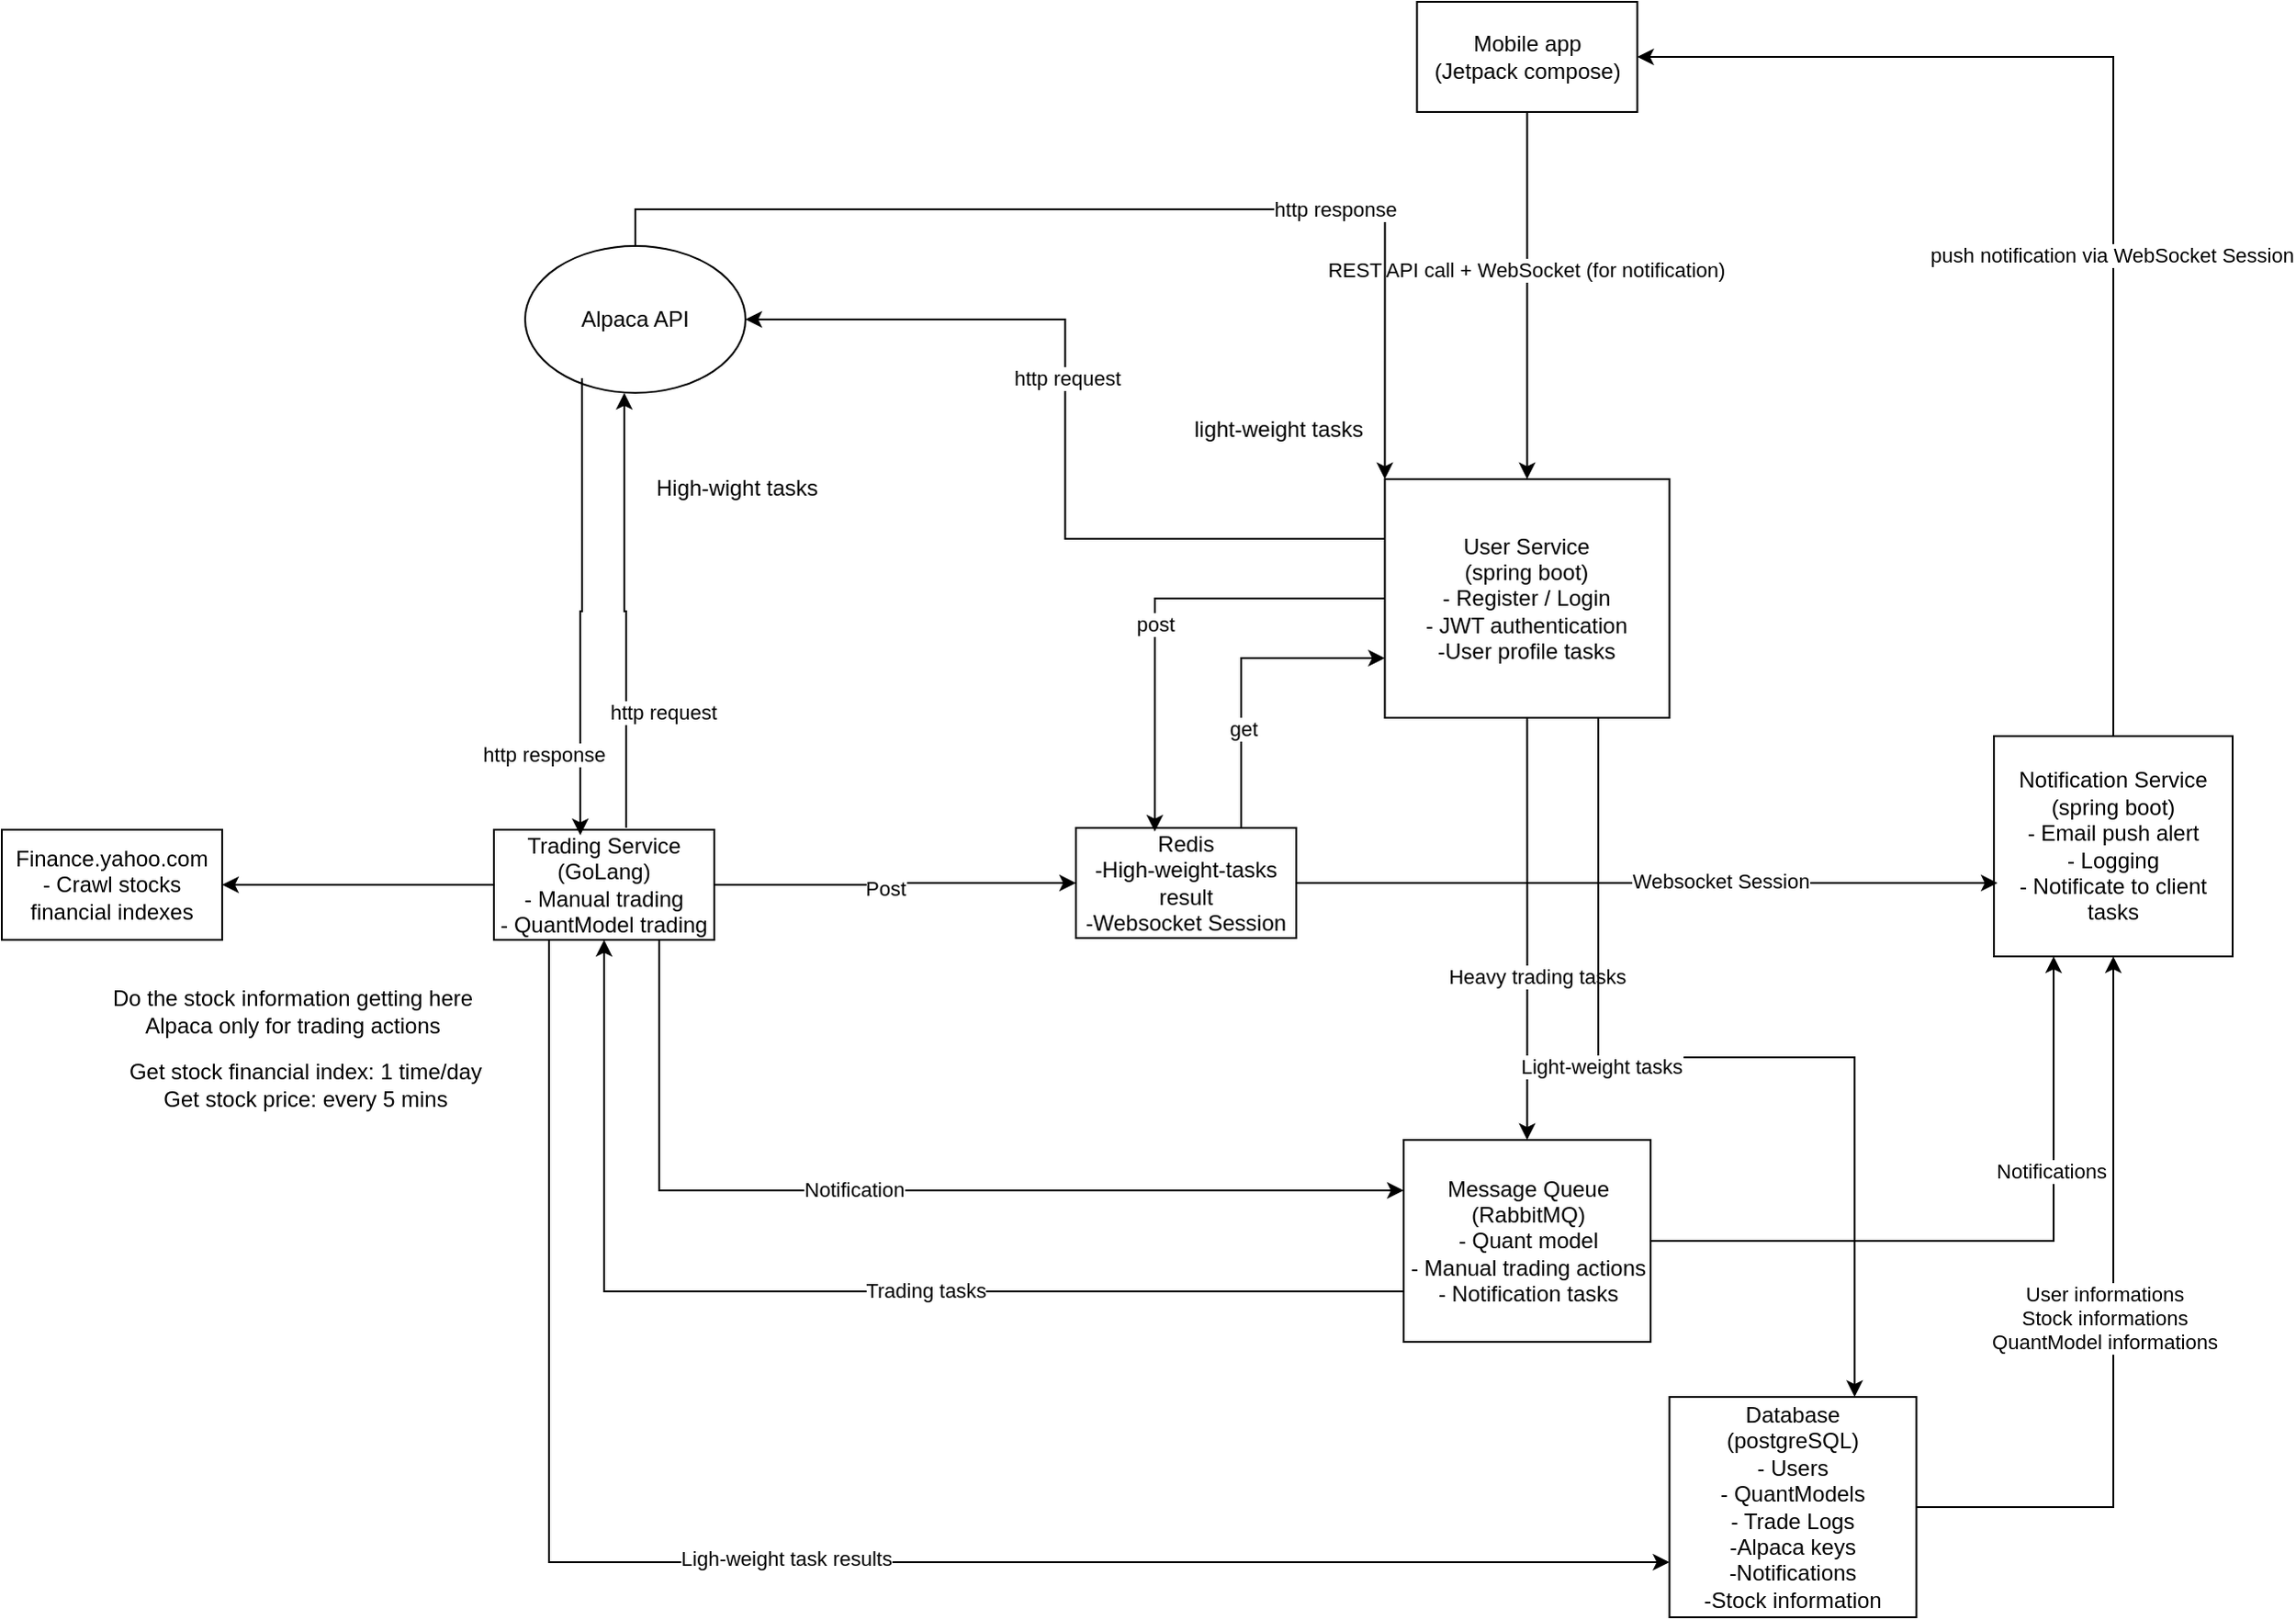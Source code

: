 <mxfile version="27.0.5">
  <diagram name="Page-1" id="3oUDh3x0RigCtTsLQeil">
    <mxGraphModel dx="2515" dy="859" grid="1" gridSize="10" guides="1" tooltips="1" connect="1" arrows="1" fold="1" page="1" pageScale="1" pageWidth="850" pageHeight="1100" math="0" shadow="0">
      <root>
        <mxCell id="0" />
        <mxCell id="1" parent="0" />
        <mxCell id="Kw14kBTsvQqG1KaAdeWj-3" style="edgeStyle=orthogonalEdgeStyle;rounded=0;orthogonalLoop=1;jettySize=auto;html=1;exitX=0.5;exitY=1;exitDx=0;exitDy=0;entryX=0.5;entryY=0;entryDx=0;entryDy=0;" parent="1" source="Kw14kBTsvQqG1KaAdeWj-1" target="Kw14kBTsvQqG1KaAdeWj-5" edge="1">
          <mxGeometry relative="1" as="geometry">
            <mxPoint x="285.75" y="88" as="targetPoint" />
          </mxGeometry>
        </mxCell>
        <mxCell id="Kw14kBTsvQqG1KaAdeWj-9" value="REST API call + WebSocket (for notification)" style="edgeLabel;html=1;align=center;verticalAlign=middle;resizable=0;points=[];" parent="Kw14kBTsvQqG1KaAdeWj-3" vertex="1" connectable="0">
          <mxGeometry x="-0.14" y="-1" relative="1" as="geometry">
            <mxPoint as="offset" />
          </mxGeometry>
        </mxCell>
        <mxCell id="Kw14kBTsvQqG1KaAdeWj-1" value="Mobile app&lt;div&gt;(Jetpack compose)&lt;/div&gt;" style="rounded=0;whiteSpace=wrap;html=1;" parent="1" vertex="1">
          <mxGeometry x="225.75" y="90" width="120" height="60" as="geometry" />
        </mxCell>
        <mxCell id="Kw14kBTsvQqG1KaAdeWj-14" style="edgeStyle=orthogonalEdgeStyle;rounded=0;orthogonalLoop=1;jettySize=auto;html=1;exitX=0.5;exitY=1;exitDx=0;exitDy=0;" parent="1" source="Kw14kBTsvQqG1KaAdeWj-5" target="Kw14kBTsvQqG1KaAdeWj-13" edge="1">
          <mxGeometry relative="1" as="geometry" />
        </mxCell>
        <mxCell id="Kw14kBTsvQqG1KaAdeWj-15" value="Heavy trading tasks" style="edgeLabel;html=1;align=center;verticalAlign=middle;resizable=0;points=[];" parent="Kw14kBTsvQqG1KaAdeWj-14" vertex="1" connectable="0">
          <mxGeometry x="-0.154" y="5" relative="1" as="geometry">
            <mxPoint y="43" as="offset" />
          </mxGeometry>
        </mxCell>
        <mxCell id="Kw14kBTsvQqG1KaAdeWj-22" style="edgeStyle=orthogonalEdgeStyle;rounded=0;orthogonalLoop=1;jettySize=auto;html=1;exitX=0.75;exitY=1;exitDx=0;exitDy=0;entryX=0.75;entryY=0;entryDx=0;entryDy=0;" parent="1" source="Kw14kBTsvQqG1KaAdeWj-5" target="Kw14kBTsvQqG1KaAdeWj-18" edge="1">
          <mxGeometry relative="1" as="geometry" />
        </mxCell>
        <mxCell id="Kw14kBTsvQqG1KaAdeWj-23" value="Light-weight tasks" style="edgeLabel;html=1;align=center;verticalAlign=middle;resizable=0;points=[];" parent="Kw14kBTsvQqG1KaAdeWj-22" vertex="1" connectable="0">
          <mxGeometry x="-0.4" y="-3" relative="1" as="geometry">
            <mxPoint x="4" y="37" as="offset" />
          </mxGeometry>
        </mxCell>
        <mxCell id="Kw14kBTsvQqG1KaAdeWj-31" style="edgeStyle=orthogonalEdgeStyle;rounded=0;orthogonalLoop=1;jettySize=auto;html=1;exitX=0;exitY=0.25;exitDx=0;exitDy=0;entryX=1;entryY=0.5;entryDx=0;entryDy=0;" parent="1" source="Kw14kBTsvQqG1KaAdeWj-5" target="Kw14kBTsvQqG1KaAdeWj-25" edge="1">
          <mxGeometry relative="1" as="geometry" />
        </mxCell>
        <mxCell id="Kw14kBTsvQqG1KaAdeWj-34" value="http request" style="edgeLabel;html=1;align=center;verticalAlign=middle;resizable=0;points=[];" parent="Kw14kBTsvQqG1KaAdeWj-31" vertex="1" connectable="0">
          <mxGeometry x="0.119" y="-1" relative="1" as="geometry">
            <mxPoint as="offset" />
          </mxGeometry>
        </mxCell>
        <mxCell id="Kw14kBTsvQqG1KaAdeWj-5" value="User Service&lt;div&gt;(spring boot)&lt;/div&gt;&lt;div&gt;- Register / Login&lt;/div&gt;&lt;div&gt;- JWT authentication&lt;/div&gt;&lt;div&gt;-&lt;span style=&quot;background-color: transparent; color: light-dark(rgb(0, 0, 0), rgb(255, 255, 255));&quot;&gt;User profile tasks&lt;/span&gt;&lt;/div&gt;" style="rounded=0;whiteSpace=wrap;html=1;" parent="1" vertex="1">
          <mxGeometry x="208.25" y="350" width="155" height="130" as="geometry" />
        </mxCell>
        <mxCell id="Kw14kBTsvQqG1KaAdeWj-11" style="edgeStyle=orthogonalEdgeStyle;rounded=0;orthogonalLoop=1;jettySize=auto;html=1;exitX=0.5;exitY=0;exitDx=0;exitDy=0;entryX=1;entryY=0.5;entryDx=0;entryDy=0;" parent="1" source="Kw14kBTsvQqG1KaAdeWj-10" target="Kw14kBTsvQqG1KaAdeWj-1" edge="1">
          <mxGeometry relative="1" as="geometry" />
        </mxCell>
        <mxCell id="Kw14kBTsvQqG1KaAdeWj-12" value="push notification via WebSocket Session" style="edgeLabel;html=1;align=center;verticalAlign=middle;resizable=0;points=[];" parent="Kw14kBTsvQqG1KaAdeWj-11" vertex="1" connectable="0">
          <mxGeometry x="-0.166" y="1" relative="1" as="geometry">
            <mxPoint as="offset" />
          </mxGeometry>
        </mxCell>
        <mxCell id="Kw14kBTsvQqG1KaAdeWj-10" value="Notification Service&lt;div&gt;(spring boot)&lt;/div&gt;&lt;div&gt;- Email push alert&lt;/div&gt;&lt;div&gt;- Logging&lt;/div&gt;&lt;div&gt;- Notificate to client tasks&lt;/div&gt;" style="rounded=0;whiteSpace=wrap;html=1;" parent="1" vertex="1">
          <mxGeometry x="540" y="490" width="130" height="120" as="geometry" />
        </mxCell>
        <mxCell id="Kw14kBTsvQqG1KaAdeWj-16" style="edgeStyle=orthogonalEdgeStyle;rounded=0;orthogonalLoop=1;jettySize=auto;html=1;exitX=1;exitY=0.5;exitDx=0;exitDy=0;entryX=0.25;entryY=1;entryDx=0;entryDy=0;" parent="1" source="Kw14kBTsvQqG1KaAdeWj-13" target="Kw14kBTsvQqG1KaAdeWj-10" edge="1">
          <mxGeometry relative="1" as="geometry" />
        </mxCell>
        <mxCell id="Kw14kBTsvQqG1KaAdeWj-17" value="Notifications" style="edgeLabel;html=1;align=center;verticalAlign=middle;resizable=0;points=[];" parent="Kw14kBTsvQqG1KaAdeWj-16" vertex="1" connectable="0">
          <mxGeometry x="0.379" y="3" relative="1" as="geometry">
            <mxPoint x="1" as="offset" />
          </mxGeometry>
        </mxCell>
        <mxCell id="Kw14kBTsvQqG1KaAdeWj-48" style="edgeStyle=orthogonalEdgeStyle;rounded=0;orthogonalLoop=1;jettySize=auto;html=1;exitX=0;exitY=0.75;exitDx=0;exitDy=0;entryX=0.5;entryY=1;entryDx=0;entryDy=0;" parent="1" source="Kw14kBTsvQqG1KaAdeWj-13" target="Kw14kBTsvQqG1KaAdeWj-24" edge="1">
          <mxGeometry relative="1" as="geometry" />
        </mxCell>
        <mxCell id="Kw14kBTsvQqG1KaAdeWj-49" value="Trading tasks" style="edgeLabel;html=1;align=center;verticalAlign=middle;resizable=0;points=[];" parent="Kw14kBTsvQqG1KaAdeWj-48" vertex="1" connectable="0">
          <mxGeometry x="-0.168" y="-1" relative="1" as="geometry">
            <mxPoint as="offset" />
          </mxGeometry>
        </mxCell>
        <mxCell id="Kw14kBTsvQqG1KaAdeWj-13" value="Message Queue&lt;div&gt;(RabbitMQ)&lt;/div&gt;&lt;div&gt;- Quant model&lt;/div&gt;&lt;div&gt;- Manual trading actions&lt;/div&gt;&lt;div&gt;- Notification tasks&lt;/div&gt;" style="rounded=0;whiteSpace=wrap;html=1;" parent="1" vertex="1">
          <mxGeometry x="218.5" y="710" width="134.5" height="110" as="geometry" />
        </mxCell>
        <mxCell id="Kw14kBTsvQqG1KaAdeWj-19" style="edgeStyle=orthogonalEdgeStyle;rounded=0;orthogonalLoop=1;jettySize=auto;html=1;exitX=1;exitY=0.5;exitDx=0;exitDy=0;entryX=0.5;entryY=1;entryDx=0;entryDy=0;" parent="1" source="Kw14kBTsvQqG1KaAdeWj-18" target="Kw14kBTsvQqG1KaAdeWj-10" edge="1">
          <mxGeometry relative="1" as="geometry" />
        </mxCell>
        <mxCell id="Kw14kBTsvQqG1KaAdeWj-20" value="User informations&lt;div&gt;Stock informations&lt;/div&gt;&lt;div&gt;QuantModel informations&lt;/div&gt;" style="edgeLabel;html=1;align=center;verticalAlign=middle;resizable=0;points=[];" parent="Kw14kBTsvQqG1KaAdeWj-19" vertex="1" connectable="0">
          <mxGeometry x="0.29" y="-5" relative="1" as="geometry">
            <mxPoint x="-10" y="52" as="offset" />
          </mxGeometry>
        </mxCell>
        <mxCell id="Kw14kBTsvQqG1KaAdeWj-18" value="Database&lt;div&gt;(postgreSQL)&lt;/div&gt;&lt;div&gt;- Users&lt;/div&gt;&lt;div&gt;- QuantModels&lt;/div&gt;&lt;div&gt;- Trade Logs&lt;/div&gt;&lt;div&gt;-Alpaca keys&lt;/div&gt;&lt;div&gt;-Notifications&lt;/div&gt;&lt;div&gt;-Stock information&lt;/div&gt;" style="rounded=0;whiteSpace=wrap;html=1;" parent="1" vertex="1">
          <mxGeometry x="363.25" y="850" width="134.5" height="120" as="geometry" />
        </mxCell>
        <mxCell id="Kw14kBTsvQqG1KaAdeWj-39" style="edgeStyle=orthogonalEdgeStyle;rounded=0;orthogonalLoop=1;jettySize=auto;html=1;exitX=1;exitY=0.5;exitDx=0;exitDy=0;entryX=0;entryY=0.5;entryDx=0;entryDy=0;" parent="1" source="Kw14kBTsvQqG1KaAdeWj-24" target="Kw14kBTsvQqG1KaAdeWj-38" edge="1">
          <mxGeometry relative="1" as="geometry" />
        </mxCell>
        <mxCell id="Kw14kBTsvQqG1KaAdeWj-40" value="Post" style="edgeLabel;html=1;align=center;verticalAlign=middle;resizable=0;points=[];" parent="Kw14kBTsvQqG1KaAdeWj-39" vertex="1" connectable="0">
          <mxGeometry x="-0.067" y="-2" relative="1" as="geometry">
            <mxPoint as="offset" />
          </mxGeometry>
        </mxCell>
        <mxCell id="Kw14kBTsvQqG1KaAdeWj-46" style="edgeStyle=orthogonalEdgeStyle;rounded=0;orthogonalLoop=1;jettySize=auto;html=1;exitX=0.75;exitY=1;exitDx=0;exitDy=0;entryX=0;entryY=0.25;entryDx=0;entryDy=0;" parent="1" source="Kw14kBTsvQqG1KaAdeWj-24" target="Kw14kBTsvQqG1KaAdeWj-13" edge="1">
          <mxGeometry relative="1" as="geometry" />
        </mxCell>
        <mxCell id="Kw14kBTsvQqG1KaAdeWj-47" value="Notification" style="edgeLabel;html=1;align=center;verticalAlign=middle;resizable=0;points=[];" parent="Kw14kBTsvQqG1KaAdeWj-46" vertex="1" connectable="0">
          <mxGeometry x="-0.107" y="2" relative="1" as="geometry">
            <mxPoint y="1" as="offset" />
          </mxGeometry>
        </mxCell>
        <mxCell id="Kw14kBTsvQqG1KaAdeWj-50" style="edgeStyle=orthogonalEdgeStyle;rounded=0;orthogonalLoop=1;jettySize=auto;html=1;exitX=0.25;exitY=1;exitDx=0;exitDy=0;entryX=0;entryY=0.75;entryDx=0;entryDy=0;" parent="1" source="Kw14kBTsvQqG1KaAdeWj-24" target="Kw14kBTsvQqG1KaAdeWj-18" edge="1">
          <mxGeometry relative="1" as="geometry" />
        </mxCell>
        <mxCell id="Kw14kBTsvQqG1KaAdeWj-51" value="Ligh-weight task results" style="edgeLabel;html=1;align=center;verticalAlign=middle;resizable=0;points=[];" parent="Kw14kBTsvQqG1KaAdeWj-50" vertex="1" connectable="0">
          <mxGeometry x="-0.014" y="2" relative="1" as="geometry">
            <mxPoint as="offset" />
          </mxGeometry>
        </mxCell>
        <mxCell id="vj8iYnjNkZIFCrSLjZ87-2" style="edgeStyle=orthogonalEdgeStyle;rounded=0;orthogonalLoop=1;jettySize=auto;html=1;exitX=0;exitY=0.5;exitDx=0;exitDy=0;entryX=1;entryY=0.5;entryDx=0;entryDy=0;" parent="1" source="Kw14kBTsvQqG1KaAdeWj-24" target="vj8iYnjNkZIFCrSLjZ87-1" edge="1">
          <mxGeometry relative="1" as="geometry" />
        </mxCell>
        <mxCell id="Kw14kBTsvQqG1KaAdeWj-24" value="Trading Service&lt;div&gt;(GoLang)&lt;/div&gt;&lt;div&gt;- Manual trading&lt;/div&gt;&lt;div&gt;- QuantModel trading&lt;/div&gt;" style="rounded=0;whiteSpace=wrap;html=1;" parent="1" vertex="1">
          <mxGeometry x="-277" y="541" width="120" height="60" as="geometry" />
        </mxCell>
        <mxCell id="Kw14kBTsvQqG1KaAdeWj-33" style="edgeStyle=orthogonalEdgeStyle;rounded=0;orthogonalLoop=1;jettySize=auto;html=1;exitX=0.5;exitY=0;exitDx=0;exitDy=0;entryX=0;entryY=0;entryDx=0;entryDy=0;" parent="1" source="Kw14kBTsvQqG1KaAdeWj-25" target="Kw14kBTsvQqG1KaAdeWj-5" edge="1">
          <mxGeometry relative="1" as="geometry" />
        </mxCell>
        <mxCell id="Kw14kBTsvQqG1KaAdeWj-35" value="http response" style="edgeLabel;html=1;align=center;verticalAlign=middle;resizable=0;points=[];" parent="Kw14kBTsvQqG1KaAdeWj-33" vertex="1" connectable="0">
          <mxGeometry x="0.394" relative="1" as="geometry">
            <mxPoint as="offset" />
          </mxGeometry>
        </mxCell>
        <mxCell id="Kw14kBTsvQqG1KaAdeWj-25" value="Alpaca API" style="ellipse;whiteSpace=wrap;html=1;" parent="1" vertex="1">
          <mxGeometry x="-260" y="223" width="120" height="80" as="geometry" />
        </mxCell>
        <mxCell id="Kw14kBTsvQqG1KaAdeWj-26" style="edgeStyle=orthogonalEdgeStyle;rounded=0;orthogonalLoop=1;jettySize=auto;html=1;entryX=0.45;entryY=1;entryDx=0;entryDy=0;entryPerimeter=0;exitX=0.6;exitY=-0.017;exitDx=0;exitDy=0;exitPerimeter=0;" parent="1" source="Kw14kBTsvQqG1KaAdeWj-24" target="Kw14kBTsvQqG1KaAdeWj-25" edge="1">
          <mxGeometry relative="1" as="geometry">
            <mxPoint x="-70" y="530" as="sourcePoint" />
          </mxGeometry>
        </mxCell>
        <mxCell id="Kw14kBTsvQqG1KaAdeWj-29" value="http request" style="edgeLabel;html=1;align=center;verticalAlign=middle;resizable=0;points=[];" parent="Kw14kBTsvQqG1KaAdeWj-26" vertex="1" connectable="0">
          <mxGeometry x="-0.096" y="2" relative="1" as="geometry">
            <mxPoint x="22" y="44" as="offset" />
          </mxGeometry>
        </mxCell>
        <mxCell id="Kw14kBTsvQqG1KaAdeWj-27" style="edgeStyle=orthogonalEdgeStyle;rounded=0;orthogonalLoop=1;jettySize=auto;html=1;exitX=0.258;exitY=0.9;exitDx=0;exitDy=0;entryX=0.392;entryY=0.05;entryDx=0;entryDy=0;entryPerimeter=0;exitPerimeter=0;" parent="1" source="Kw14kBTsvQqG1KaAdeWj-25" target="Kw14kBTsvQqG1KaAdeWj-24" edge="1">
          <mxGeometry relative="1" as="geometry">
            <mxPoint x="-87" y="200" as="sourcePoint" />
            <mxPoint x="-66" y="428.98" as="targetPoint" />
          </mxGeometry>
        </mxCell>
        <mxCell id="Kw14kBTsvQqG1KaAdeWj-28" value="http response" style="edgeLabel;html=1;align=center;verticalAlign=middle;resizable=0;points=[];" parent="Kw14kBTsvQqG1KaAdeWj-27" vertex="1" connectable="0">
          <mxGeometry x="-0.288" y="-1" relative="1" as="geometry">
            <mxPoint x="-20" y="116" as="offset" />
          </mxGeometry>
        </mxCell>
        <mxCell id="Kw14kBTsvQqG1KaAdeWj-36" value="light-weight tasks" style="text;html=1;align=center;verticalAlign=middle;resizable=0;points=[];autosize=1;strokeColor=none;fillColor=none;" parent="1" vertex="1">
          <mxGeometry x="90" y="308" width="120" height="30" as="geometry" />
        </mxCell>
        <mxCell id="Kw14kBTsvQqG1KaAdeWj-37" value="High-wight tasks" style="text;html=1;align=center;verticalAlign=middle;resizable=0;points=[];autosize=1;strokeColor=none;fillColor=none;" parent="1" vertex="1">
          <mxGeometry x="-200" y="340" width="110" height="30" as="geometry" />
        </mxCell>
        <mxCell id="Kw14kBTsvQqG1KaAdeWj-53" style="edgeStyle=orthogonalEdgeStyle;rounded=0;orthogonalLoop=1;jettySize=auto;html=1;exitX=0.75;exitY=0;exitDx=0;exitDy=0;entryX=0;entryY=0.75;entryDx=0;entryDy=0;" parent="1" source="Kw14kBTsvQqG1KaAdeWj-38" target="Kw14kBTsvQqG1KaAdeWj-5" edge="1">
          <mxGeometry relative="1" as="geometry" />
        </mxCell>
        <mxCell id="Kw14kBTsvQqG1KaAdeWj-55" value="get" style="edgeLabel;html=1;align=center;verticalAlign=middle;resizable=0;points=[];" parent="Kw14kBTsvQqG1KaAdeWj-53" vertex="1" connectable="0">
          <mxGeometry x="-0.367" y="-1" relative="1" as="geometry">
            <mxPoint as="offset" />
          </mxGeometry>
        </mxCell>
        <mxCell id="Kw14kBTsvQqG1KaAdeWj-38" value="Redis&lt;div&gt;-High-weight-tasks result&lt;/div&gt;&lt;div&gt;-Websocket Session&lt;/div&gt;" style="rounded=0;whiteSpace=wrap;html=1;" parent="1" vertex="1">
          <mxGeometry x="40" y="540" width="120" height="60" as="geometry" />
        </mxCell>
        <mxCell id="Kw14kBTsvQqG1KaAdeWj-52" style="edgeStyle=orthogonalEdgeStyle;rounded=0;orthogonalLoop=1;jettySize=auto;html=1;exitX=0;exitY=0.5;exitDx=0;exitDy=0;entryX=0.358;entryY=0.033;entryDx=0;entryDy=0;entryPerimeter=0;" parent="1" source="Kw14kBTsvQqG1KaAdeWj-5" target="Kw14kBTsvQqG1KaAdeWj-38" edge="1">
          <mxGeometry relative="1" as="geometry" />
        </mxCell>
        <mxCell id="Kw14kBTsvQqG1KaAdeWj-54" value="post" style="edgeLabel;html=1;align=center;verticalAlign=middle;resizable=0;points=[];" parent="Kw14kBTsvQqG1KaAdeWj-52" vertex="1" connectable="0">
          <mxGeometry x="0.104" relative="1" as="geometry">
            <mxPoint as="offset" />
          </mxGeometry>
        </mxCell>
        <mxCell id="Kw14kBTsvQqG1KaAdeWj-56" style="edgeStyle=orthogonalEdgeStyle;rounded=0;orthogonalLoop=1;jettySize=auto;html=1;exitX=1;exitY=0.5;exitDx=0;exitDy=0;entryX=0.015;entryY=0.667;entryDx=0;entryDy=0;entryPerimeter=0;" parent="1" source="Kw14kBTsvQqG1KaAdeWj-38" target="Kw14kBTsvQqG1KaAdeWj-10" edge="1">
          <mxGeometry relative="1" as="geometry" />
        </mxCell>
        <mxCell id="Kw14kBTsvQqG1KaAdeWj-57" value="Websocket Session" style="edgeLabel;html=1;align=center;verticalAlign=middle;resizable=0;points=[];" parent="Kw14kBTsvQqG1KaAdeWj-56" vertex="1" connectable="0">
          <mxGeometry x="0.21" y="1" relative="1" as="geometry">
            <mxPoint as="offset" />
          </mxGeometry>
        </mxCell>
        <mxCell id="vj8iYnjNkZIFCrSLjZ87-1" value="Finance.yahoo.com&lt;div&gt;- Crawl stocks financial indexes&lt;/div&gt;" style="rounded=0;whiteSpace=wrap;html=1;" parent="1" vertex="1">
          <mxGeometry x="-545" y="541" width="120" height="60" as="geometry" />
        </mxCell>
        <mxCell id="P17DJhHxBhYUKrEhxiCy-1" value="Do the stock information getting here&lt;div&gt;Alpaca only for trading actions&lt;/div&gt;" style="text;html=1;align=center;verticalAlign=middle;resizable=0;points=[];autosize=1;strokeColor=none;fillColor=none;" vertex="1" parent="1">
          <mxGeometry x="-497" y="620" width="220" height="40" as="geometry" />
        </mxCell>
        <mxCell id="P17DJhHxBhYUKrEhxiCy-2" value="Get stock financial index: 1 time/day&lt;div&gt;Get stock price: every 5 mins&lt;/div&gt;" style="text;html=1;align=center;verticalAlign=middle;resizable=0;points=[];autosize=1;strokeColor=none;fillColor=none;" vertex="1" parent="1">
          <mxGeometry x="-490" y="660" width="220" height="40" as="geometry" />
        </mxCell>
      </root>
    </mxGraphModel>
  </diagram>
</mxfile>
